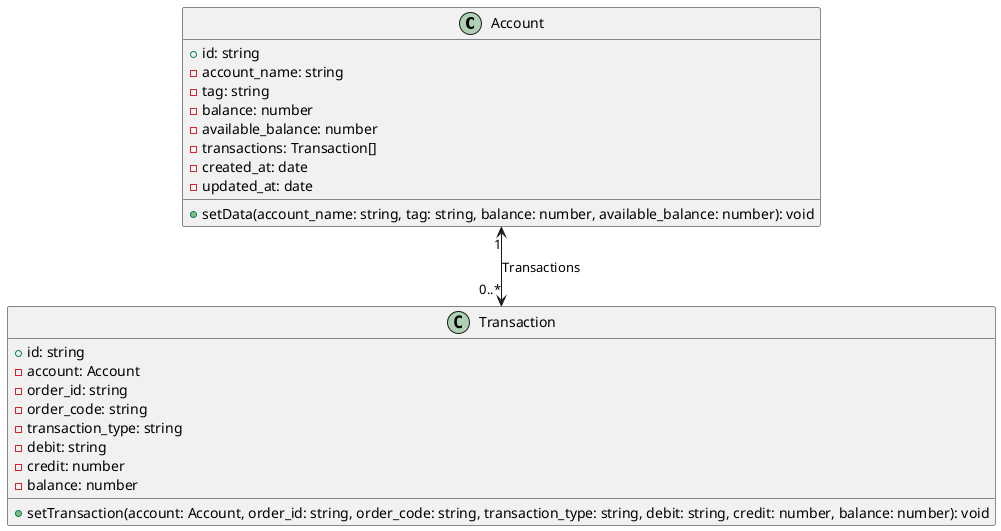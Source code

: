 @startuml
class Account {
  + id: string
  - account_name: string
  - tag: string
  - balance: number
  - available_balance: number
  - transactions: Transaction[]
  - created_at: date
  - updated_at: date
  + setData(account_name: string, tag: string, balance: number, available_balance: number): void
}

class Transaction {
  + id: string
  - account: Account
  - order_id: string
  - order_code: string
  - transaction_type: string
  - debit: string
  - credit: number
  - balance: number
  + setTransaction(account: Account, order_id: string, order_code: string, transaction_type: string, debit: string, credit: number, balance: number): void
}

Account "1" <--> "0..*" Transaction: Transactions


@enduml
